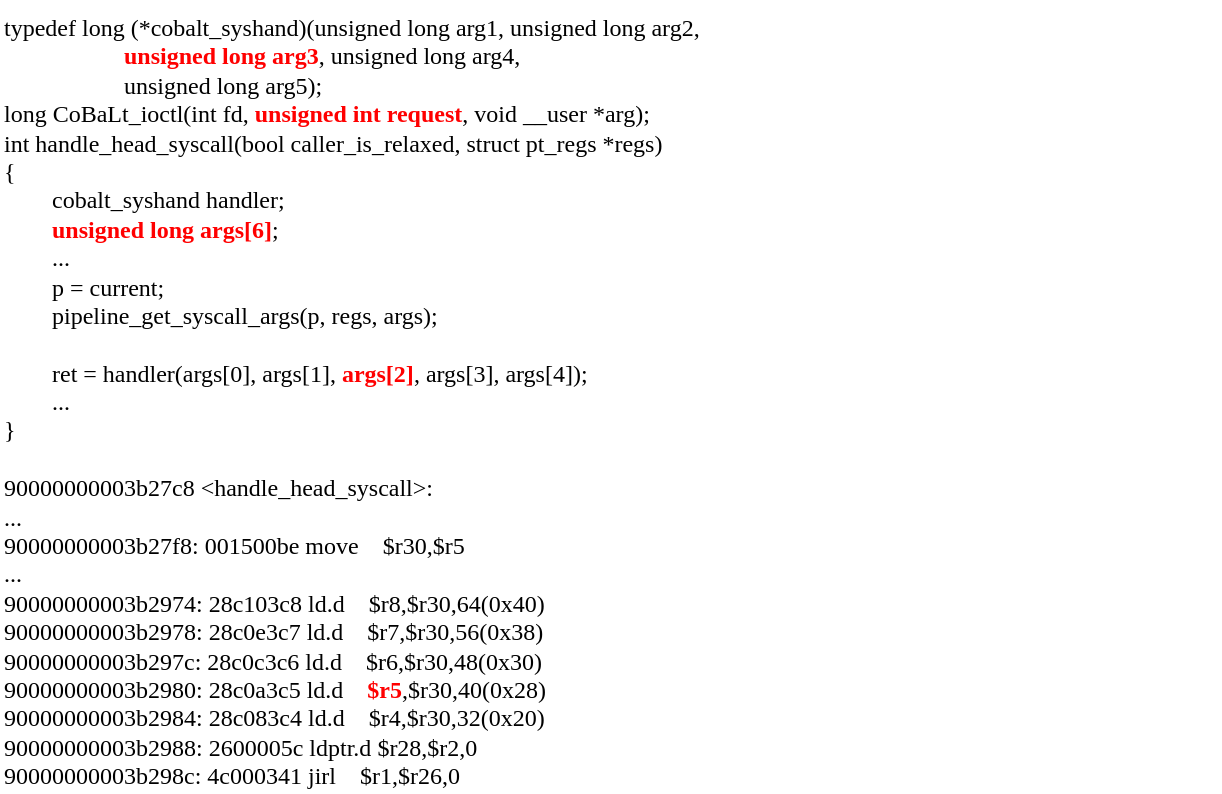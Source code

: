 <mxfile version="20.8.16" type="device"><diagram name="Page-1" id="9X0ESf6F69z7x2L2r5KG"><mxGraphModel dx="2704" dy="662" grid="1" gridSize="10" guides="1" tooltips="1" connect="1" arrows="1" fold="1" page="1" pageScale="1" pageWidth="827" pageHeight="1169" math="0" shadow="0"><root><mxCell id="0"/><mxCell id="1" parent="0"/><mxCell id="YRGdACz2NdePQLeItSf4-1" value="&lt;div&gt;&lt;div&gt;typedef long (*cobalt_syshand)(unsigned long arg1, unsigned long arg2,&lt;/div&gt;&lt;div&gt;&amp;nbsp; &amp;nbsp; &amp;nbsp; &amp;nbsp; &amp;nbsp; &amp;nbsp; &amp;nbsp; &amp;nbsp; &amp;nbsp; &amp;nbsp; &lt;b&gt;&lt;font color=&quot;#ff0000&quot;&gt;unsigned long arg3&lt;/font&gt;&lt;/b&gt;, unsigned long arg4,&lt;/div&gt;&lt;div&gt;&lt;span style=&quot;&quot;&gt;&#9;&#9;&#9;&lt;/span&gt;&amp;nbsp; &amp;nbsp; &amp;nbsp; &amp;nbsp; &amp;nbsp; &amp;nbsp; &amp;nbsp; &amp;nbsp; &amp;nbsp; &amp;nbsp; unsigned long arg5);&lt;/div&gt;&lt;/div&gt;&lt;div&gt;&lt;div&gt;long CoBaLt_ioctl&lt;span style=&quot;background-color: initial;&quot;&gt;(int fd, &lt;b&gt;&lt;font color=&quot;#ff0000&quot;&gt;unsigned int request&lt;/font&gt;&lt;/b&gt;, void __user *arg);&lt;/span&gt;&lt;/div&gt;&lt;/div&gt;&lt;div&gt;int handle_head_syscall(bool caller_is_relaxed, struct pt_regs *regs)&lt;br&gt;&lt;/div&gt;&lt;div&gt;{&lt;/div&gt;&lt;div&gt;&amp;nbsp; &amp;nbsp; &amp;nbsp; &amp;nbsp;&amp;nbsp;cobalt_syshand handler;&lt;/div&gt;&lt;div&gt;&amp;nbsp; &amp;nbsp; &amp;nbsp; &amp;nbsp; &lt;font color=&quot;#ff0000&quot;&gt;&lt;b&gt;unsigned long args[6]&lt;/b&gt;&lt;/font&gt;;&lt;br&gt;&lt;/div&gt;&lt;div&gt;&amp;nbsp; &amp;nbsp; &amp;nbsp; &amp;nbsp; ...&lt;/div&gt;&lt;div&gt;&amp;nbsp; &amp;nbsp; &amp;nbsp; &amp;nbsp;&amp;nbsp;p = current;&lt;/div&gt;&lt;div&gt;&amp;nbsp; &amp;nbsp; &amp;nbsp; &amp;nbsp;&amp;nbsp;pipeline_get_syscall_args(p, regs, args);&lt;/div&gt;&lt;div&gt;&lt;br&gt;&lt;/div&gt;&lt;div&gt;&lt;span style=&quot;&quot;&gt;&lt;/span&gt;&amp;nbsp; &amp;nbsp; &amp;nbsp; &amp;nbsp; ret = handler(args[0], args[1], &lt;b&gt;&lt;font color=&quot;#ff0000&quot;&gt;args[2]&lt;/font&gt;&lt;/b&gt;, args[3], args[4]);&lt;/div&gt;&lt;div&gt;&amp;nbsp; &amp;nbsp; &amp;nbsp; &amp;nbsp; ...&lt;/div&gt;&lt;div&gt;}&lt;/div&gt;&lt;div&gt;&lt;br&gt;&lt;/div&gt;&lt;div&gt;90000000003b27c8 &amp;lt;handle_head_syscall&amp;gt;:&lt;/div&gt;&lt;div&gt;...&lt;/div&gt;&lt;div&gt;90000000003b27f8:&#9;001500be &lt;span style=&quot;&quot;&gt;&#9;&lt;/span&gt;move&lt;span style=&quot;&quot;&gt;&amp;nbsp; &amp;nbsp; $&lt;/span&gt;r30,$r5&lt;br&gt;&lt;/div&gt;&lt;div&gt;...&lt;/div&gt;&lt;div&gt;90000000003b2974:&lt;span style=&quot;&quot;&gt;&#9;&lt;/span&gt;28c103c8 &lt;span style=&quot;&quot;&gt;&#9;&lt;/span&gt;ld.d&lt;span style=&quot;&quot;&gt;&amp;nbsp; &amp;nbsp;&amp;nbsp;&lt;/span&gt;$r8,$r30,64(0x40)&lt;/div&gt;&lt;div&gt;90000000003b2978:&lt;span style=&quot;&quot;&gt;&#9;&lt;/span&gt;28c0e3c7 &lt;span style=&quot;&quot;&gt;&#9;&lt;/span&gt;ld.d&lt;span style=&quot;&quot;&gt;&amp;nbsp; &amp;nbsp;&amp;nbsp;&lt;/span&gt;$r7,$r30,56(0x38)&lt;/div&gt;&lt;div&gt;90000000003b297c:&lt;span style=&quot;&quot;&gt;&#9;&lt;/span&gt;28c0c3c6 &lt;span style=&quot;&quot;&gt;&#9;&lt;/span&gt;ld.d&lt;span style=&quot;&quot;&gt;&amp;nbsp; &amp;nbsp;&amp;nbsp;&lt;/span&gt;$r6,$r30,48(0x30)&lt;/div&gt;&lt;div&gt;90000000003b2980:&lt;span style=&quot;&quot;&gt;&#9;&lt;/span&gt;28c0a3c5 &lt;span style=&quot;&quot;&gt;&#9;&lt;/span&gt;ld.d&lt;span style=&quot;&quot;&gt;&amp;nbsp; &amp;nbsp;&amp;nbsp;&lt;/span&gt;&lt;font color=&quot;#ff0000&quot;&gt;&lt;b&gt;$r5&lt;/b&gt;&lt;/font&gt;,$r30,40(0x28)&lt;/div&gt;&lt;div&gt;90000000003b2984:&lt;span style=&quot;&quot;&gt;&#9;&lt;/span&gt;28c083c4 &lt;span style=&quot;&quot;&gt;&#9;&lt;/span&gt;ld.d&lt;span style=&quot;&quot;&gt;&amp;nbsp; &amp;nbsp;&amp;nbsp;&lt;/span&gt;$r4,$r30,32(0x20)&lt;/div&gt;&lt;div&gt;90000000003b2988:&lt;span style=&quot;&quot;&gt;&#9;&lt;/span&gt;2600005c &lt;span style=&quot;&quot;&gt;&#9;&lt;/span&gt;ldptr.d&lt;span style=&quot;&quot;&gt;&#9;&lt;/span&gt;$r28,$r2,0&lt;/div&gt;&lt;div&gt;90000000003b298c:&lt;span style=&quot;&quot;&gt;&#9;&lt;/span&gt;4c000341 &lt;span style=&quot;&quot;&gt;&#9;&lt;/span&gt;jirl&lt;span style=&quot;&quot;&gt;&amp;nbsp; &amp;nbsp;&amp;nbsp;&lt;/span&gt;$r1,$r26,0&lt;/div&gt;" style="text;whiteSpace=wrap;html=1;fontFamily=Fira Code;" parent="1" vertex="1"><mxGeometry x="-1140" y="670" width="610" height="380" as="geometry"/></mxCell></root></mxGraphModel></diagram></mxfile>